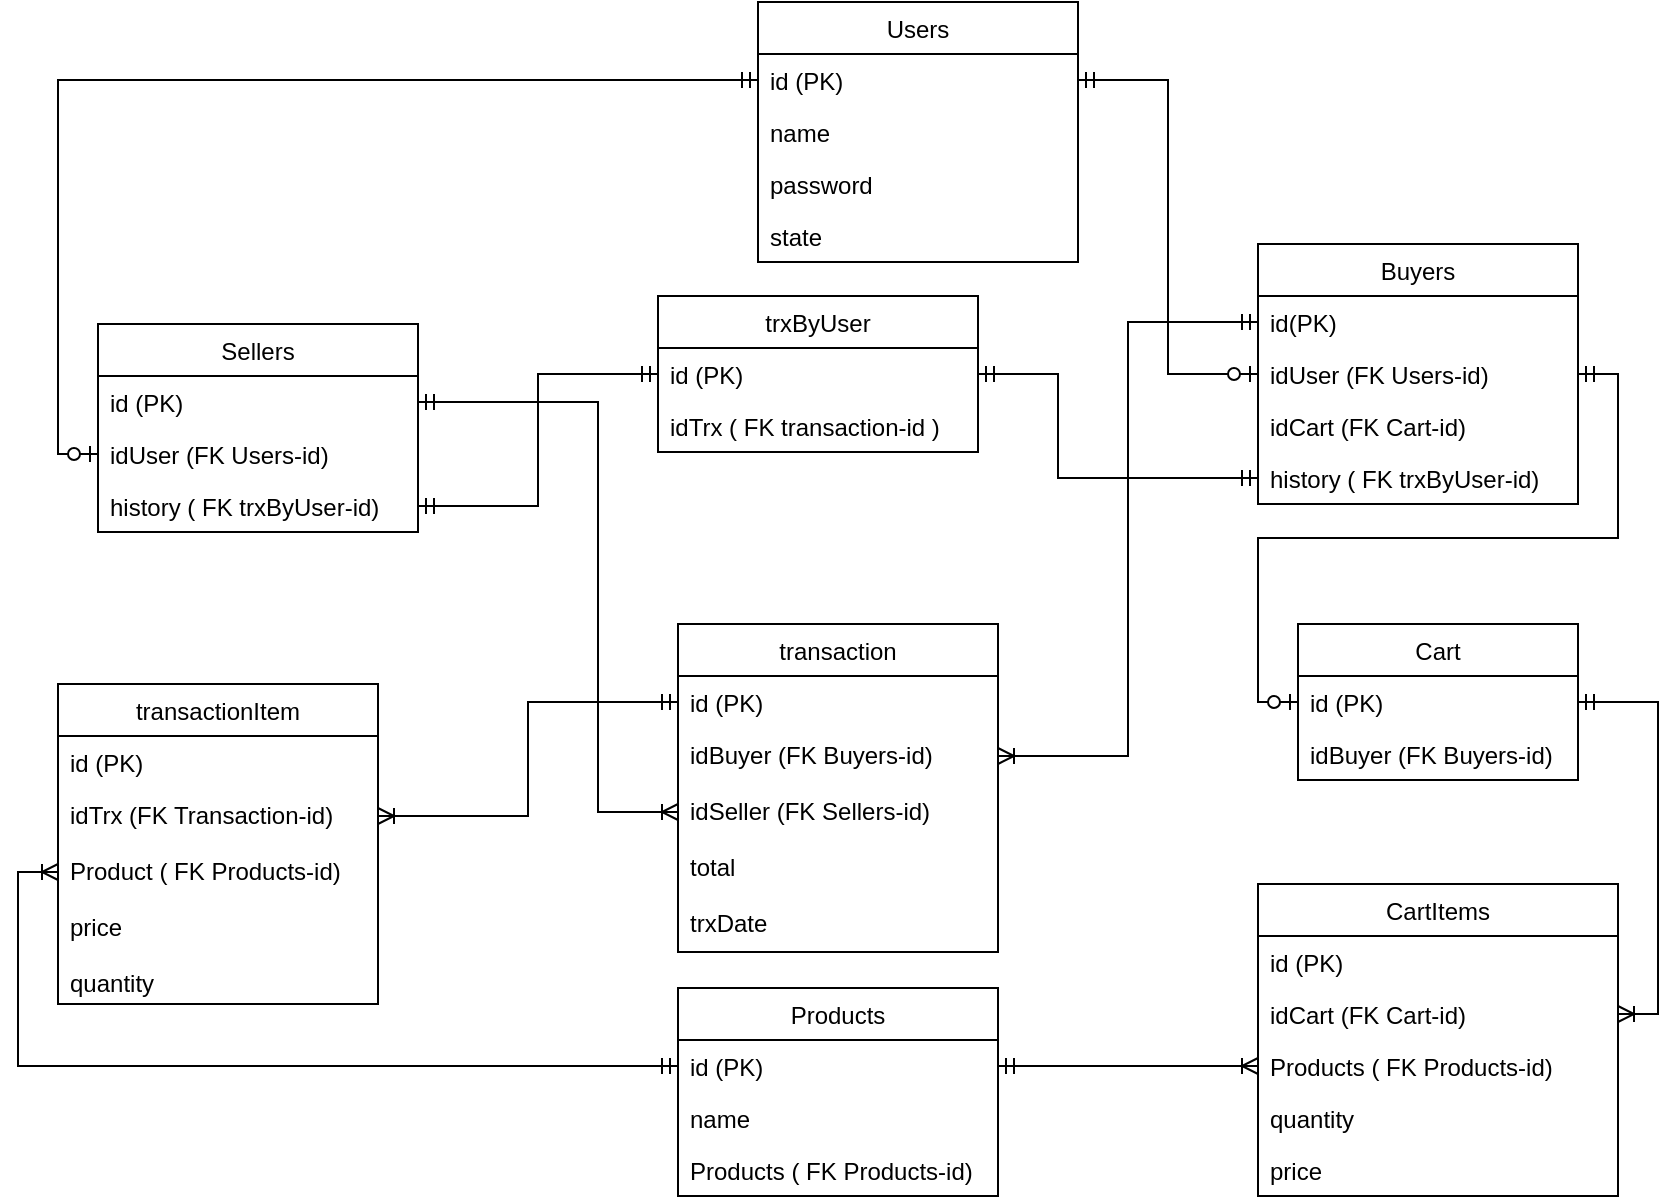 <mxfile version="12.6.6" type="device"><diagram id="SBNmrv5jbKWbXd2afy_5" name="Page-1"><mxGraphModel dx="2375" dy="361" grid="1" gridSize="10" guides="1" tooltips="1" connect="1" arrows="1" fold="1" page="1" pageScale="1" pageWidth="826" pageHeight="1169" math="0" shadow="0"><root><mxCell id="0"/><mxCell id="1" parent="0"/><mxCell id="Nz3JqQSpzv1bPOwpjb-S-1" value="Users" style="swimlane;fontStyle=0;childLayout=stackLayout;horizontal=1;startSize=26;fillColor=none;horizontalStack=0;resizeParent=1;resizeParentMax=0;resizeLast=0;collapsible=1;marginBottom=0;" vertex="1" parent="1"><mxGeometry x="-1260" y="20" width="160" height="130" as="geometry"/></mxCell><mxCell id="Nz3JqQSpzv1bPOwpjb-S-2" value="id (PK)" style="text;strokeColor=none;fillColor=none;align=left;verticalAlign=top;spacingLeft=4;spacingRight=4;overflow=hidden;rotatable=0;points=[[0,0.5],[1,0.5]];portConstraint=eastwest;" vertex="1" parent="Nz3JqQSpzv1bPOwpjb-S-1"><mxGeometry y="26" width="160" height="26" as="geometry"/></mxCell><mxCell id="Nz3JqQSpzv1bPOwpjb-S-3" value="name" style="text;strokeColor=none;fillColor=none;align=left;verticalAlign=top;spacingLeft=4;spacingRight=4;overflow=hidden;rotatable=0;points=[[0,0.5],[1,0.5]];portConstraint=eastwest;" vertex="1" parent="Nz3JqQSpzv1bPOwpjb-S-1"><mxGeometry y="52" width="160" height="26" as="geometry"/></mxCell><mxCell id="Nz3JqQSpzv1bPOwpjb-S-4" value="password" style="text;strokeColor=none;fillColor=none;align=left;verticalAlign=top;spacingLeft=4;spacingRight=4;overflow=hidden;rotatable=0;points=[[0,0.5],[1,0.5]];portConstraint=eastwest;" vertex="1" parent="Nz3JqQSpzv1bPOwpjb-S-1"><mxGeometry y="78" width="160" height="26" as="geometry"/></mxCell><mxCell id="Nz3JqQSpzv1bPOwpjb-S-81" value="state" style="text;strokeColor=none;fillColor=none;align=left;verticalAlign=top;spacingLeft=4;spacingRight=4;overflow=hidden;rotatable=0;points=[[0,0.5],[1,0.5]];portConstraint=eastwest;" vertex="1" parent="Nz3JqQSpzv1bPOwpjb-S-1"><mxGeometry y="104" width="160" height="26" as="geometry"/></mxCell><mxCell id="Nz3JqQSpzv1bPOwpjb-S-5" value="Buyers" style="swimlane;fontStyle=0;childLayout=stackLayout;horizontal=1;startSize=26;fillColor=none;horizontalStack=0;resizeParent=1;resizeParentMax=0;resizeLast=0;collapsible=1;marginBottom=0;" vertex="1" parent="1"><mxGeometry x="-1010" y="141" width="160" height="130" as="geometry"/></mxCell><mxCell id="Nz3JqQSpzv1bPOwpjb-S-6" value="id(PK)" style="text;strokeColor=none;fillColor=none;align=left;verticalAlign=top;spacingLeft=4;spacingRight=4;overflow=hidden;rotatable=0;points=[[0,0.5],[1,0.5]];portConstraint=eastwest;" vertex="1" parent="Nz3JqQSpzv1bPOwpjb-S-5"><mxGeometry y="26" width="160" height="26" as="geometry"/></mxCell><mxCell id="Nz3JqQSpzv1bPOwpjb-S-7" value="idUser (FK Users-id)" style="text;strokeColor=none;fillColor=none;align=left;verticalAlign=top;spacingLeft=4;spacingRight=4;overflow=hidden;rotatable=0;points=[[0,0.5],[1,0.5]];portConstraint=eastwest;" vertex="1" parent="Nz3JqQSpzv1bPOwpjb-S-5"><mxGeometry y="52" width="160" height="26" as="geometry"/></mxCell><mxCell id="Nz3JqQSpzv1bPOwpjb-S-8" value="idCart (FK Cart-id)" style="text;strokeColor=none;fillColor=none;align=left;verticalAlign=top;spacingLeft=4;spacingRight=4;overflow=hidden;rotatable=0;points=[[0,0.5],[1,0.5]];portConstraint=eastwest;" vertex="1" parent="Nz3JqQSpzv1bPOwpjb-S-5"><mxGeometry y="78" width="160" height="26" as="geometry"/></mxCell><mxCell id="Nz3JqQSpzv1bPOwpjb-S-64" value="history ( FK trxByUser-id)" style="text;strokeColor=none;fillColor=none;align=left;verticalAlign=top;spacingLeft=4;spacingRight=4;overflow=hidden;rotatable=0;points=[[0,0.5],[1,0.5]];portConstraint=eastwest;" vertex="1" parent="Nz3JqQSpzv1bPOwpjb-S-5"><mxGeometry y="104" width="160" height="26" as="geometry"/></mxCell><mxCell id="Nz3JqQSpzv1bPOwpjb-S-9" value="Sellers" style="swimlane;fontStyle=0;childLayout=stackLayout;horizontal=1;startSize=26;fillColor=none;horizontalStack=0;resizeParent=1;resizeParentMax=0;resizeLast=0;collapsible=1;marginBottom=0;" vertex="1" parent="1"><mxGeometry x="-1590" y="181" width="160" height="104" as="geometry"/></mxCell><mxCell id="Nz3JqQSpzv1bPOwpjb-S-10" value="id (PK)" style="text;strokeColor=none;fillColor=none;align=left;verticalAlign=top;spacingLeft=4;spacingRight=4;overflow=hidden;rotatable=0;points=[[0,0.5],[1,0.5]];portConstraint=eastwest;" vertex="1" parent="Nz3JqQSpzv1bPOwpjb-S-9"><mxGeometry y="26" width="160" height="26" as="geometry"/></mxCell><mxCell id="Nz3JqQSpzv1bPOwpjb-S-11" value="idUser (FK Users-id)" style="text;strokeColor=none;fillColor=none;align=left;verticalAlign=top;spacingLeft=4;spacingRight=4;overflow=hidden;rotatable=0;points=[[0,0.5],[1,0.5]];portConstraint=eastwest;" vertex="1" parent="Nz3JqQSpzv1bPOwpjb-S-9"><mxGeometry y="52" width="160" height="26" as="geometry"/></mxCell><mxCell id="Nz3JqQSpzv1bPOwpjb-S-12" value="history ( FK trxByUser-id)" style="text;strokeColor=none;fillColor=none;align=left;verticalAlign=top;spacingLeft=4;spacingRight=4;overflow=hidden;rotatable=0;points=[[0,0.5],[1,0.5]];portConstraint=eastwest;" vertex="1" parent="Nz3JqQSpzv1bPOwpjb-S-9"><mxGeometry y="78" width="160" height="26" as="geometry"/></mxCell><mxCell id="Nz3JqQSpzv1bPOwpjb-S-13" value="transaction" style="swimlane;fontStyle=0;childLayout=stackLayout;horizontal=1;startSize=26;fillColor=none;horizontalStack=0;resizeParent=1;resizeParentMax=0;resizeLast=0;collapsible=1;marginBottom=0;" vertex="1" parent="1"><mxGeometry x="-1300" y="331" width="160" height="164" as="geometry"/></mxCell><mxCell id="Nz3JqQSpzv1bPOwpjb-S-14" value="id (PK)" style="text;strokeColor=none;fillColor=none;align=left;verticalAlign=top;spacingLeft=4;spacingRight=4;overflow=hidden;rotatable=0;points=[[0,0.5],[1,0.5]];portConstraint=eastwest;" vertex="1" parent="Nz3JqQSpzv1bPOwpjb-S-13"><mxGeometry y="26" width="160" height="26" as="geometry"/></mxCell><mxCell id="Nz3JqQSpzv1bPOwpjb-S-48" value="idBuyer (FK Buyers-id)" style="text;strokeColor=none;fillColor=none;align=left;verticalAlign=top;spacingLeft=4;spacingRight=4;overflow=hidden;rotatable=0;points=[[0,0.5],[1,0.5]];portConstraint=eastwest;" vertex="1" parent="Nz3JqQSpzv1bPOwpjb-S-13"><mxGeometry y="52" width="160" height="28" as="geometry"/></mxCell><mxCell id="Nz3JqQSpzv1bPOwpjb-S-53" value="idSeller (FK Sellers-id)" style="text;strokeColor=none;fillColor=none;align=left;verticalAlign=top;spacingLeft=4;spacingRight=4;overflow=hidden;rotatable=0;points=[[0,0.5],[1,0.5]];portConstraint=eastwest;" vertex="1" parent="Nz3JqQSpzv1bPOwpjb-S-13"><mxGeometry y="80" width="160" height="28" as="geometry"/></mxCell><mxCell id="Nz3JqQSpzv1bPOwpjb-S-52" value="total" style="text;strokeColor=none;fillColor=none;align=left;verticalAlign=top;spacingLeft=4;spacingRight=4;overflow=hidden;rotatable=0;points=[[0,0.5],[1,0.5]];portConstraint=eastwest;" vertex="1" parent="Nz3JqQSpzv1bPOwpjb-S-13"><mxGeometry y="108" width="160" height="28" as="geometry"/></mxCell><mxCell id="Nz3JqQSpzv1bPOwpjb-S-60" value="trxDate" style="text;strokeColor=none;fillColor=none;align=left;verticalAlign=top;spacingLeft=4;spacingRight=4;overflow=hidden;rotatable=0;points=[[0,0.5],[1,0.5]];portConstraint=eastwest;" vertex="1" parent="Nz3JqQSpzv1bPOwpjb-S-13"><mxGeometry y="136" width="160" height="28" as="geometry"/></mxCell><mxCell id="Nz3JqQSpzv1bPOwpjb-S-21" value="Cart" style="swimlane;fontStyle=0;childLayout=stackLayout;horizontal=1;startSize=26;fillColor=none;horizontalStack=0;resizeParent=1;resizeParentMax=0;resizeLast=0;collapsible=1;marginBottom=0;" vertex="1" parent="1"><mxGeometry x="-990" y="331" width="140" height="78" as="geometry"/></mxCell><mxCell id="Nz3JqQSpzv1bPOwpjb-S-22" value="id (PK)" style="text;strokeColor=none;fillColor=none;align=left;verticalAlign=top;spacingLeft=4;spacingRight=4;overflow=hidden;rotatable=0;points=[[0,0.5],[1,0.5]];portConstraint=eastwest;" vertex="1" parent="Nz3JqQSpzv1bPOwpjb-S-21"><mxGeometry y="26" width="140" height="26" as="geometry"/></mxCell><mxCell id="Nz3JqQSpzv1bPOwpjb-S-24" value="idBuyer (FK Buyers-id)" style="text;strokeColor=none;fillColor=none;align=left;verticalAlign=top;spacingLeft=4;spacingRight=4;overflow=hidden;rotatable=0;points=[[0,0.5],[1,0.5]];portConstraint=eastwest;" vertex="1" parent="Nz3JqQSpzv1bPOwpjb-S-21"><mxGeometry y="52" width="140" height="26" as="geometry"/></mxCell><mxCell id="Nz3JqQSpzv1bPOwpjb-S-25" value="CartItems" style="swimlane;fontStyle=0;childLayout=stackLayout;horizontal=1;startSize=26;fillColor=none;horizontalStack=0;resizeParent=1;resizeParentMax=0;resizeLast=0;collapsible=1;marginBottom=0;" vertex="1" parent="1"><mxGeometry x="-1010" y="461" width="180" height="156" as="geometry"><mxRectangle x="740" y="73" width="80" height="26" as="alternateBounds"/></mxGeometry></mxCell><mxCell id="Nz3JqQSpzv1bPOwpjb-S-26" value="id (PK)" style="text;strokeColor=none;fillColor=none;align=left;verticalAlign=top;spacingLeft=4;spacingRight=4;overflow=hidden;rotatable=0;points=[[0,0.5],[1,0.5]];portConstraint=eastwest;" vertex="1" parent="Nz3JqQSpzv1bPOwpjb-S-25"><mxGeometry y="26" width="180" height="26" as="geometry"/></mxCell><mxCell id="Nz3JqQSpzv1bPOwpjb-S-27" value="idCart (FK Cart-id)" style="text;strokeColor=none;fillColor=none;align=left;verticalAlign=top;spacingLeft=4;spacingRight=4;overflow=hidden;rotatable=0;points=[[0,0.5],[1,0.5]];portConstraint=eastwest;" vertex="1" parent="Nz3JqQSpzv1bPOwpjb-S-25"><mxGeometry y="52" width="180" height="26" as="geometry"/></mxCell><mxCell id="Nz3JqQSpzv1bPOwpjb-S-37" value="Products ( FK Products-id)" style="text;strokeColor=none;fillColor=none;align=left;verticalAlign=top;spacingLeft=4;spacingRight=4;overflow=hidden;rotatable=0;points=[[0,0.5],[1,0.5]];portConstraint=eastwest;" vertex="1" parent="Nz3JqQSpzv1bPOwpjb-S-25"><mxGeometry y="78" width="180" height="26" as="geometry"/></mxCell><mxCell id="Nz3JqQSpzv1bPOwpjb-S-42" value="quantity" style="text;strokeColor=none;fillColor=none;align=left;verticalAlign=top;spacingLeft=4;spacingRight=4;overflow=hidden;rotatable=0;points=[[0,0.5],[1,0.5]];portConstraint=eastwest;" vertex="1" parent="Nz3JqQSpzv1bPOwpjb-S-25"><mxGeometry y="104" width="180" height="26" as="geometry"/></mxCell><mxCell id="Nz3JqQSpzv1bPOwpjb-S-43" value="price" style="text;strokeColor=none;fillColor=none;align=left;verticalAlign=top;spacingLeft=4;spacingRight=4;overflow=hidden;rotatable=0;points=[[0,0.5],[1,0.5]];portConstraint=eastwest;" vertex="1" parent="Nz3JqQSpzv1bPOwpjb-S-25"><mxGeometry y="130" width="180" height="26" as="geometry"/></mxCell><mxCell id="Nz3JqQSpzv1bPOwpjb-S-28" style="edgeStyle=orthogonalEdgeStyle;rounded=0;orthogonalLoop=1;jettySize=auto;html=1;exitX=1;exitY=0.5;exitDx=0;exitDy=0;entryX=0;entryY=0.5;entryDx=0;entryDy=0;endArrow=ERzeroToOne;endFill=1;startArrow=ERmandOne;startFill=0;" edge="1" parent="1" source="Nz3JqQSpzv1bPOwpjb-S-7" target="Nz3JqQSpzv1bPOwpjb-S-22"><mxGeometry relative="1" as="geometry"/></mxCell><mxCell id="Nz3JqQSpzv1bPOwpjb-S-29" style="edgeStyle=orthogonalEdgeStyle;rounded=0;orthogonalLoop=1;jettySize=auto;html=1;exitX=1;exitY=0.5;exitDx=0;exitDy=0;entryX=1;entryY=0.5;entryDx=0;entryDy=0;startArrow=ERoneToMany;startFill=0;endArrow=ERmandOne;endFill=0;" edge="1" parent="1" source="Nz3JqQSpzv1bPOwpjb-S-27" target="Nz3JqQSpzv1bPOwpjb-S-22"><mxGeometry relative="1" as="geometry"/></mxCell><mxCell id="Nz3JqQSpzv1bPOwpjb-S-30" style="edgeStyle=orthogonalEdgeStyle;rounded=0;orthogonalLoop=1;jettySize=auto;html=1;exitX=0;exitY=0.5;exitDx=0;exitDy=0;entryX=1;entryY=0.5;entryDx=0;entryDy=0;startArrow=ERzeroToOne;startFill=1;endArrow=ERmandOne;endFill=0;" edge="1" parent="1" source="Nz3JqQSpzv1bPOwpjb-S-7" target="Nz3JqQSpzv1bPOwpjb-S-2"><mxGeometry relative="1" as="geometry"/></mxCell><mxCell id="Nz3JqQSpzv1bPOwpjb-S-31" style="edgeStyle=orthogonalEdgeStyle;rounded=0;orthogonalLoop=1;jettySize=auto;html=1;exitX=0;exitY=0.5;exitDx=0;exitDy=0;entryX=0;entryY=0.5;entryDx=0;entryDy=0;startArrow=ERzeroToOne;startFill=1;endArrow=ERmandOne;endFill=0;" edge="1" parent="1" source="Nz3JqQSpzv1bPOwpjb-S-11" target="Nz3JqQSpzv1bPOwpjb-S-2"><mxGeometry relative="1" as="geometry"/></mxCell><mxCell id="Nz3JqQSpzv1bPOwpjb-S-38" value="Products" style="swimlane;fontStyle=0;childLayout=stackLayout;horizontal=1;startSize=26;fillColor=none;horizontalStack=0;resizeParent=1;resizeParentMax=0;resizeLast=0;collapsible=1;marginBottom=0;" vertex="1" parent="1"><mxGeometry x="-1300" y="513" width="160" height="104" as="geometry"/></mxCell><mxCell id="Nz3JqQSpzv1bPOwpjb-S-39" value="id (PK)" style="text;strokeColor=none;fillColor=none;align=left;verticalAlign=top;spacingLeft=4;spacingRight=4;overflow=hidden;rotatable=0;points=[[0,0.5],[1,0.5]];portConstraint=eastwest;" vertex="1" parent="Nz3JqQSpzv1bPOwpjb-S-38"><mxGeometry y="26" width="160" height="26" as="geometry"/></mxCell><mxCell id="Nz3JqQSpzv1bPOwpjb-S-40" value="name" style="text;strokeColor=none;fillColor=none;align=left;verticalAlign=top;spacingLeft=4;spacingRight=4;overflow=hidden;rotatable=0;points=[[0,0.5],[1,0.5]];portConstraint=eastwest;" vertex="1" parent="Nz3JqQSpzv1bPOwpjb-S-38"><mxGeometry y="52" width="160" height="26" as="geometry"/></mxCell><mxCell id="Nz3JqQSpzv1bPOwpjb-S-41" value="Products ( FK Products-id)" style="text;strokeColor=none;fillColor=none;align=left;verticalAlign=top;spacingLeft=4;spacingRight=4;overflow=hidden;rotatable=0;points=[[0,0.5],[1,0.5]];portConstraint=eastwest;" vertex="1" parent="Nz3JqQSpzv1bPOwpjb-S-38"><mxGeometry y="78" width="160" height="26" as="geometry"/></mxCell><mxCell id="Nz3JqQSpzv1bPOwpjb-S-49" value="transactionItem" style="swimlane;fontStyle=0;childLayout=stackLayout;horizontal=1;startSize=26;fillColor=none;horizontalStack=0;resizeParent=1;resizeParentMax=0;resizeLast=0;collapsible=1;marginBottom=0;" vertex="1" parent="1"><mxGeometry x="-1610" y="361" width="160" height="160" as="geometry"/></mxCell><mxCell id="Nz3JqQSpzv1bPOwpjb-S-50" value="id (PK)" style="text;strokeColor=none;fillColor=none;align=left;verticalAlign=top;spacingLeft=4;spacingRight=4;overflow=hidden;rotatable=0;points=[[0,0.5],[1,0.5]];portConstraint=eastwest;" vertex="1" parent="Nz3JqQSpzv1bPOwpjb-S-49"><mxGeometry y="26" width="160" height="26" as="geometry"/></mxCell><mxCell id="Nz3JqQSpzv1bPOwpjb-S-51" value="idTrx (FK Transaction-id)" style="text;strokeColor=none;fillColor=none;align=left;verticalAlign=top;spacingLeft=4;spacingRight=4;overflow=hidden;rotatable=0;points=[[0,0.5],[1,0.5]];portConstraint=eastwest;" vertex="1" parent="Nz3JqQSpzv1bPOwpjb-S-49"><mxGeometry y="52" width="160" height="28" as="geometry"/></mxCell><mxCell id="Nz3JqQSpzv1bPOwpjb-S-54" value="Product ( FK Products-id)" style="text;strokeColor=none;fillColor=none;align=left;verticalAlign=top;spacingLeft=4;spacingRight=4;overflow=hidden;rotatable=0;points=[[0,0.5],[1,0.5]];portConstraint=eastwest;" vertex="1" parent="Nz3JqQSpzv1bPOwpjb-S-49"><mxGeometry y="80" width="160" height="28" as="geometry"/></mxCell><mxCell id="Nz3JqQSpzv1bPOwpjb-S-55" value="price" style="text;strokeColor=none;fillColor=none;align=left;verticalAlign=top;spacingLeft=4;spacingRight=4;overflow=hidden;rotatable=0;points=[[0,0.5],[1,0.5]];portConstraint=eastwest;" vertex="1" parent="Nz3JqQSpzv1bPOwpjb-S-49"><mxGeometry y="108" width="160" height="28" as="geometry"/></mxCell><mxCell id="Nz3JqQSpzv1bPOwpjb-S-56" value="quantity" style="text;strokeColor=none;fillColor=none;align=left;verticalAlign=top;spacingLeft=4;spacingRight=4;overflow=hidden;rotatable=0;points=[[0,0.5],[1,0.5]];portConstraint=eastwest;" vertex="1" parent="Nz3JqQSpzv1bPOwpjb-S-49"><mxGeometry y="136" width="160" height="24" as="geometry"/></mxCell><mxCell id="Nz3JqQSpzv1bPOwpjb-S-57" style="edgeStyle=orthogonalEdgeStyle;rounded=0;orthogonalLoop=1;jettySize=auto;html=1;exitX=0;exitY=0.5;exitDx=0;exitDy=0;entryX=1;entryY=0.5;entryDx=0;entryDy=0;startArrow=ERmandOne;startFill=0;endArrow=ERoneToMany;endFill=0;" edge="1" parent="1" source="Nz3JqQSpzv1bPOwpjb-S-14" target="Nz3JqQSpzv1bPOwpjb-S-51"><mxGeometry relative="1" as="geometry"/></mxCell><mxCell id="Nz3JqQSpzv1bPOwpjb-S-62" style="edgeStyle=orthogonalEdgeStyle;rounded=0;orthogonalLoop=1;jettySize=auto;html=1;exitX=0;exitY=0.5;exitDx=0;exitDy=0;entryX=0;entryY=0.5;entryDx=0;entryDy=0;startArrow=ERmandOne;startFill=0;endArrow=ERoneToMany;endFill=0;" edge="1" parent="1" source="Nz3JqQSpzv1bPOwpjb-S-39" target="Nz3JqQSpzv1bPOwpjb-S-54"><mxGeometry relative="1" as="geometry"/></mxCell><mxCell id="Nz3JqQSpzv1bPOwpjb-S-63" style="edgeStyle=orthogonalEdgeStyle;rounded=0;orthogonalLoop=1;jettySize=auto;html=1;exitX=1;exitY=0.5;exitDx=0;exitDy=0;entryX=0;entryY=0.5;entryDx=0;entryDy=0;startArrow=ERmandOne;startFill=0;endArrow=ERoneToMany;endFill=0;" edge="1" parent="1" source="Nz3JqQSpzv1bPOwpjb-S-39" target="Nz3JqQSpzv1bPOwpjb-S-37"><mxGeometry relative="1" as="geometry"/></mxCell><mxCell id="Nz3JqQSpzv1bPOwpjb-S-68" style="edgeStyle=orthogonalEdgeStyle;rounded=0;orthogonalLoop=1;jettySize=auto;html=1;exitX=1;exitY=0.5;exitDx=0;exitDy=0;entryX=0;entryY=0.5;entryDx=0;entryDy=0;startArrow=ERmandOne;startFill=0;endArrow=ERoneToMany;endFill=0;" edge="1" parent="1" source="Nz3JqQSpzv1bPOwpjb-S-10" target="Nz3JqQSpzv1bPOwpjb-S-53"><mxGeometry relative="1" as="geometry"><Array as="points"><mxPoint x="-1340" y="220"/><mxPoint x="-1340" y="425"/></Array></mxGeometry></mxCell><mxCell id="Nz3JqQSpzv1bPOwpjb-S-70" style="edgeStyle=orthogonalEdgeStyle;rounded=0;orthogonalLoop=1;jettySize=auto;html=1;exitX=0;exitY=0.5;exitDx=0;exitDy=0;entryX=1;entryY=0.5;entryDx=0;entryDy=0;startArrow=ERmandOne;startFill=0;endArrow=ERoneToMany;endFill=0;" edge="1" parent="1" source="Nz3JqQSpzv1bPOwpjb-S-6" target="Nz3JqQSpzv1bPOwpjb-S-48"><mxGeometry relative="1" as="geometry"/></mxCell><mxCell id="Nz3JqQSpzv1bPOwpjb-S-71" value="trxByUser" style="swimlane;fontStyle=0;childLayout=stackLayout;horizontal=1;startSize=26;fillColor=none;horizontalStack=0;resizeParent=1;resizeParentMax=0;resizeLast=0;collapsible=1;marginBottom=0;" vertex="1" parent="1"><mxGeometry x="-1310" y="167" width="160" height="78" as="geometry"/></mxCell><mxCell id="Nz3JqQSpzv1bPOwpjb-S-72" value="id (PK)" style="text;strokeColor=none;fillColor=none;align=left;verticalAlign=top;spacingLeft=4;spacingRight=4;overflow=hidden;rotatable=0;points=[[0,0.5],[1,0.5]];portConstraint=eastwest;" vertex="1" parent="Nz3JqQSpzv1bPOwpjb-S-71"><mxGeometry y="26" width="160" height="26" as="geometry"/></mxCell><mxCell id="Nz3JqQSpzv1bPOwpjb-S-77" value="idTrx ( FK transaction-id )" style="text;strokeColor=none;fillColor=none;align=left;verticalAlign=top;spacingLeft=4;spacingRight=4;overflow=hidden;rotatable=0;points=[[0,0.5],[1,0.5]];portConstraint=eastwest;" vertex="1" parent="Nz3JqQSpzv1bPOwpjb-S-71"><mxGeometry y="52" width="160" height="26" as="geometry"/></mxCell><mxCell id="Nz3JqQSpzv1bPOwpjb-S-78" style="edgeStyle=orthogonalEdgeStyle;rounded=0;orthogonalLoop=1;jettySize=auto;html=1;exitX=1;exitY=0.5;exitDx=0;exitDy=0;entryX=0;entryY=0.5;entryDx=0;entryDy=0;startArrow=ERmandOne;startFill=0;endArrow=ERmandOne;endFill=0;" edge="1" parent="1" source="Nz3JqQSpzv1bPOwpjb-S-12" target="Nz3JqQSpzv1bPOwpjb-S-72"><mxGeometry relative="1" as="geometry"/></mxCell><mxCell id="Nz3JqQSpzv1bPOwpjb-S-79" style="edgeStyle=orthogonalEdgeStyle;rounded=0;orthogonalLoop=1;jettySize=auto;html=1;exitX=0;exitY=0.5;exitDx=0;exitDy=0;entryX=1;entryY=0.5;entryDx=0;entryDy=0;startArrow=ERmandOne;startFill=0;endArrow=ERmandOne;endFill=0;" edge="1" parent="1" source="Nz3JqQSpzv1bPOwpjb-S-64" target="Nz3JqQSpzv1bPOwpjb-S-72"><mxGeometry relative="1" as="geometry"><Array as="points"><mxPoint x="-1110" y="258"/><mxPoint x="-1110" y="206"/></Array></mxGeometry></mxCell></root></mxGraphModel></diagram></mxfile>